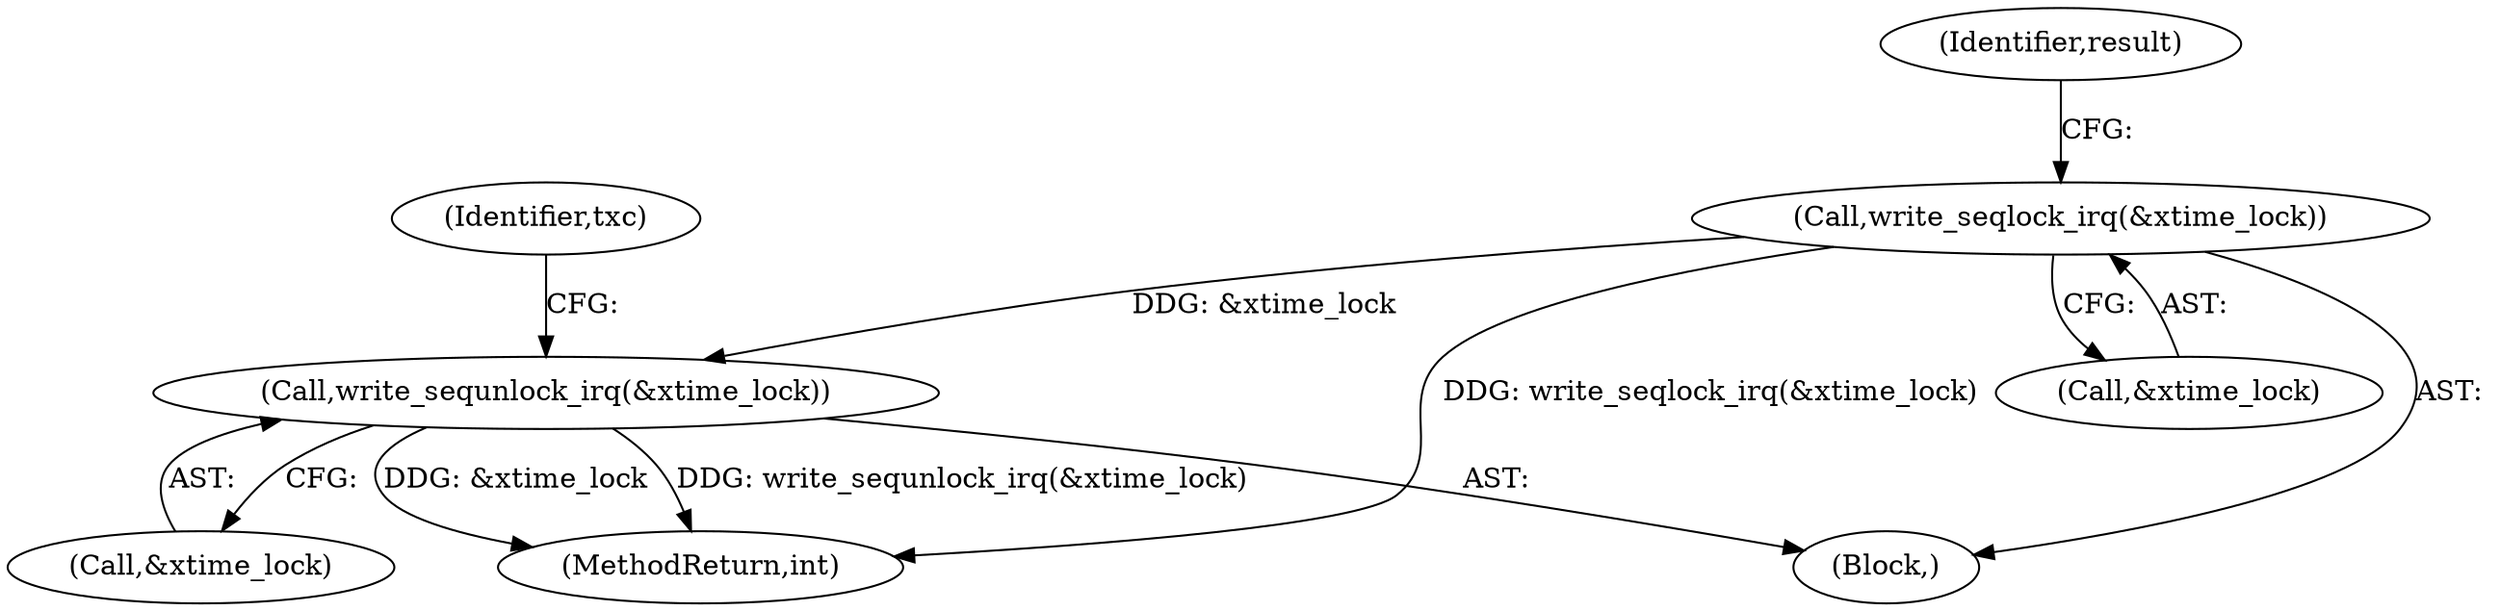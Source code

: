 digraph "0_linux_f8bd2258e2d520dff28c855658bd24bdafb5102d_8@API" {
"1000676" [label="(Call,write_sequnlock_irq(&xtime_lock))"];
"1000217" [label="(Call,write_seqlock_irq(&xtime_lock))"];
"1000221" [label="(Identifier,result)"];
"1000217" [label="(Call,write_seqlock_irq(&xtime_lock))"];
"1000687" [label="(MethodReturn,int)"];
"1000123" [label="(Block,)"];
"1000677" [label="(Call,&xtime_lock)"];
"1000682" [label="(Identifier,txc)"];
"1000676" [label="(Call,write_sequnlock_irq(&xtime_lock))"];
"1000218" [label="(Call,&xtime_lock)"];
"1000676" -> "1000123"  [label="AST: "];
"1000676" -> "1000677"  [label="CFG: "];
"1000677" -> "1000676"  [label="AST: "];
"1000682" -> "1000676"  [label="CFG: "];
"1000676" -> "1000687"  [label="DDG: write_sequnlock_irq(&xtime_lock)"];
"1000676" -> "1000687"  [label="DDG: &xtime_lock"];
"1000217" -> "1000676"  [label="DDG: &xtime_lock"];
"1000217" -> "1000123"  [label="AST: "];
"1000217" -> "1000218"  [label="CFG: "];
"1000218" -> "1000217"  [label="AST: "];
"1000221" -> "1000217"  [label="CFG: "];
"1000217" -> "1000687"  [label="DDG: write_seqlock_irq(&xtime_lock)"];
}
